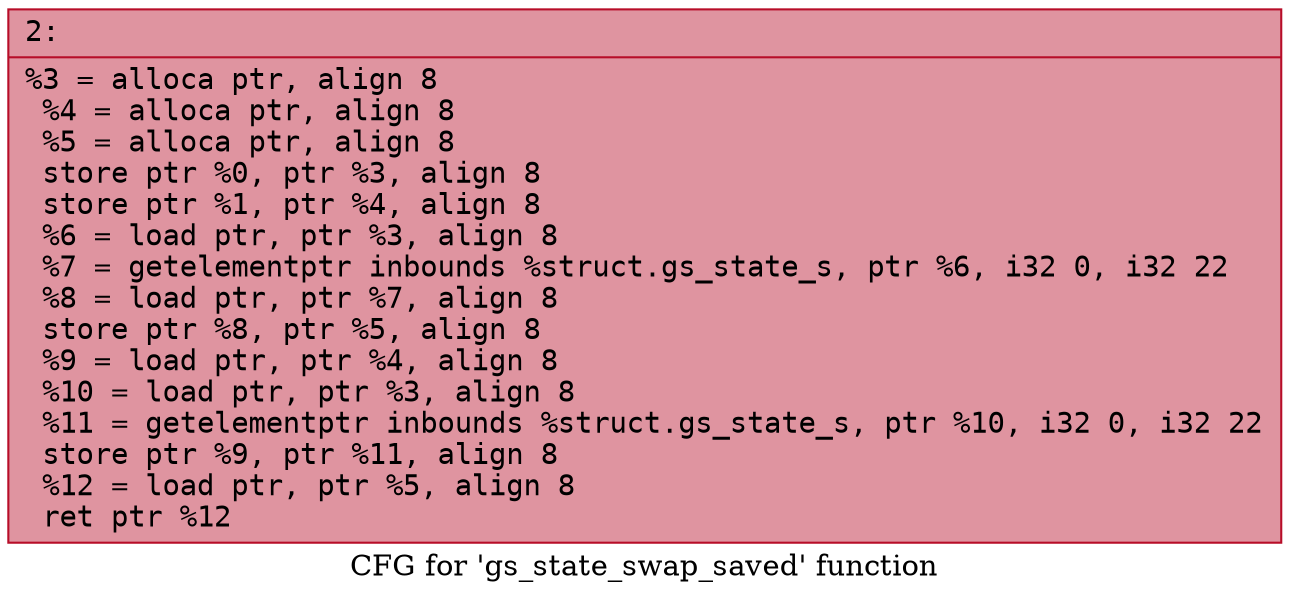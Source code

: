 digraph "CFG for 'gs_state_swap_saved' function" {
	label="CFG for 'gs_state_swap_saved' function";

	Node0x600000dfc0a0 [shape=record,color="#b70d28ff", style=filled, fillcolor="#b70d2870" fontname="Courier",label="{2:\l|  %3 = alloca ptr, align 8\l  %4 = alloca ptr, align 8\l  %5 = alloca ptr, align 8\l  store ptr %0, ptr %3, align 8\l  store ptr %1, ptr %4, align 8\l  %6 = load ptr, ptr %3, align 8\l  %7 = getelementptr inbounds %struct.gs_state_s, ptr %6, i32 0, i32 22\l  %8 = load ptr, ptr %7, align 8\l  store ptr %8, ptr %5, align 8\l  %9 = load ptr, ptr %4, align 8\l  %10 = load ptr, ptr %3, align 8\l  %11 = getelementptr inbounds %struct.gs_state_s, ptr %10, i32 0, i32 22\l  store ptr %9, ptr %11, align 8\l  %12 = load ptr, ptr %5, align 8\l  ret ptr %12\l}"];
}
